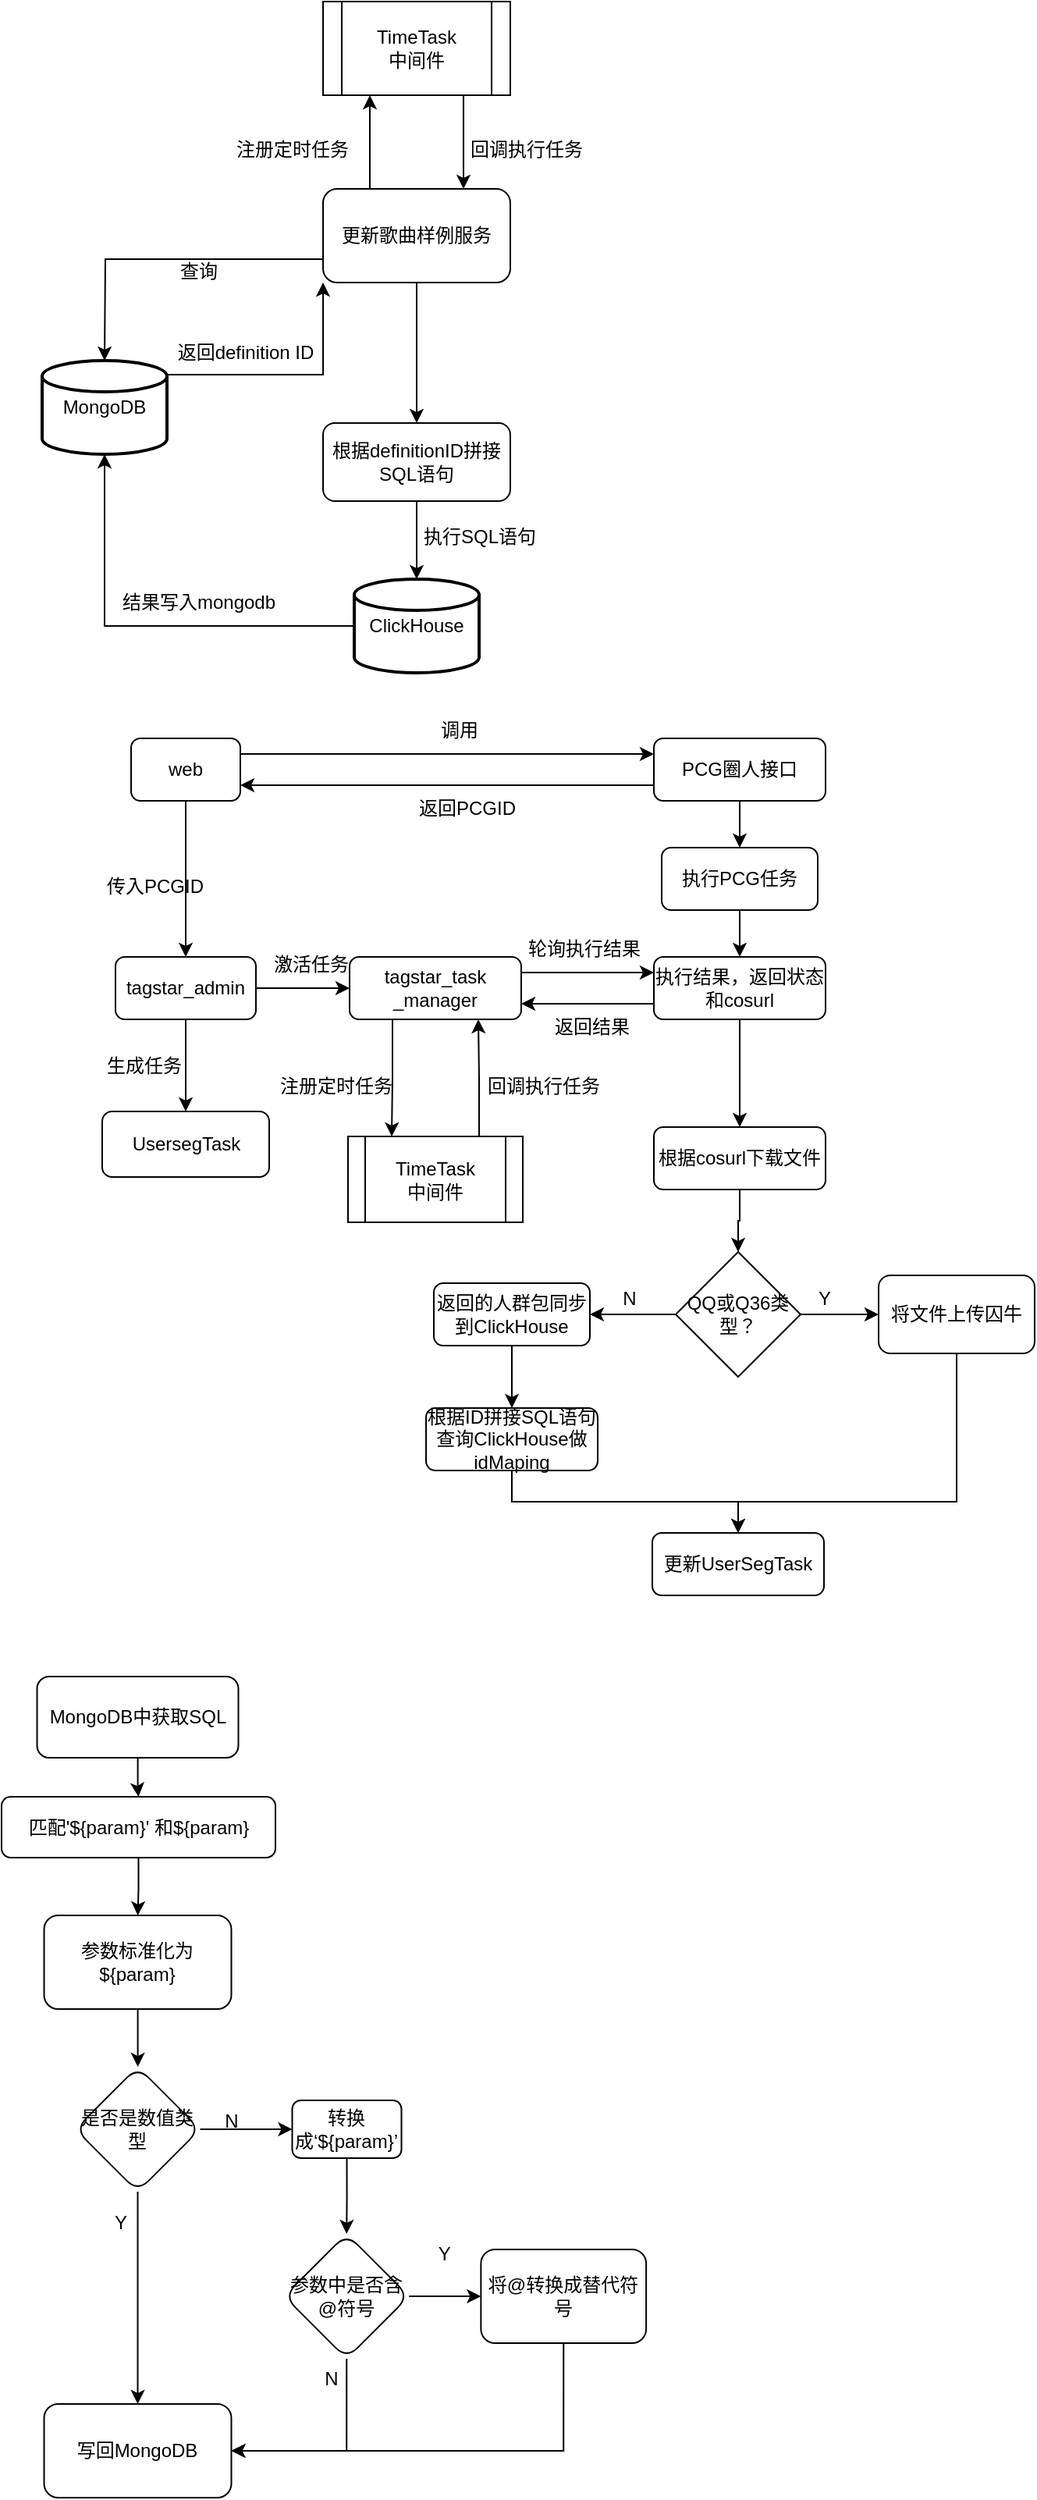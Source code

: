 <mxfile version="21.6.8" type="github">
  <diagram id="C5RBs43oDa-KdzZeNtuy" name="Page-1">
    <mxGraphModel dx="1226" dy="701" grid="0" gridSize="10" guides="1" tooltips="1" connect="1" arrows="1" fold="1" page="1" pageScale="1" pageWidth="827" pageHeight="1169" math="0" shadow="0">
      <root>
        <mxCell id="WIyWlLk6GJQsqaUBKTNV-0" />
        <mxCell id="WIyWlLk6GJQsqaUBKTNV-1" parent="WIyWlLk6GJQsqaUBKTNV-0" />
        <mxCell id="8JC7e0HLMWZrdcBbCA8E-17" style="edgeStyle=orthogonalEdgeStyle;rounded=0;orthogonalLoop=1;jettySize=auto;html=1;exitX=0.25;exitY=0;exitDx=0;exitDy=0;entryX=0.25;entryY=1;entryDx=0;entryDy=0;" parent="WIyWlLk6GJQsqaUBKTNV-1" source="8JC7e0HLMWZrdcBbCA8E-4" target="8JC7e0HLMWZrdcBbCA8E-16" edge="1">
          <mxGeometry relative="1" as="geometry" />
        </mxCell>
        <mxCell id="8JC7e0HLMWZrdcBbCA8E-21" style="edgeStyle=orthogonalEdgeStyle;rounded=0;orthogonalLoop=1;jettySize=auto;html=1;exitX=0;exitY=0.75;exitDx=0;exitDy=0;entryX=0.5;entryY=0;entryDx=0;entryDy=0;" parent="WIyWlLk6GJQsqaUBKTNV-1" source="8JC7e0HLMWZrdcBbCA8E-4" edge="1">
          <mxGeometry relative="1" as="geometry">
            <mxPoint x="120" y="350" as="targetPoint" />
          </mxGeometry>
        </mxCell>
        <mxCell id="8JC7e0HLMWZrdcBbCA8E-4" value="更新歌曲样例服务" style="rounded=1;whiteSpace=wrap;html=1;" parent="WIyWlLk6GJQsqaUBKTNV-1" vertex="1">
          <mxGeometry x="260" y="240" width="120" height="60" as="geometry" />
        </mxCell>
        <mxCell id="8JC7e0HLMWZrdcBbCA8E-7" value="查询" style="text;html=1;align=center;verticalAlign=middle;resizable=0;points=[];autosize=1;strokeColor=none;fillColor=none;" parent="WIyWlLk6GJQsqaUBKTNV-1" vertex="1">
          <mxGeometry x="155" y="278" width="50" height="30" as="geometry" />
        </mxCell>
        <mxCell id="8JC7e0HLMWZrdcBbCA8E-9" value="返回definition ID" style="text;html=1;align=center;verticalAlign=middle;resizable=0;points=[];autosize=1;strokeColor=none;fillColor=none;" parent="WIyWlLk6GJQsqaUBKTNV-1" vertex="1">
          <mxGeometry x="155" y="330" width="110" height="30" as="geometry" />
        </mxCell>
        <mxCell id="8JC7e0HLMWZrdcBbCA8E-13" value="" style="endArrow=classic;html=1;rounded=0;exitX=0.5;exitY=1;exitDx=0;exitDy=0;entryX=0.5;entryY=0;entryDx=0;entryDy=0;" parent="WIyWlLk6GJQsqaUBKTNV-1" source="8JC7e0HLMWZrdcBbCA8E-4" target="8JC7e0HLMWZrdcBbCA8E-14" edge="1">
          <mxGeometry width="50" height="50" relative="1" as="geometry">
            <mxPoint x="390" y="390" as="sourcePoint" />
            <mxPoint x="320" y="370" as="targetPoint" />
          </mxGeometry>
        </mxCell>
        <mxCell id="8JC7e0HLMWZrdcBbCA8E-27" style="edgeStyle=orthogonalEdgeStyle;rounded=0;orthogonalLoop=1;jettySize=auto;html=1;exitX=0.5;exitY=1;exitDx=0;exitDy=0;entryX=0.5;entryY=0;entryDx=0;entryDy=0;entryPerimeter=0;" parent="WIyWlLk6GJQsqaUBKTNV-1" source="8JC7e0HLMWZrdcBbCA8E-14" target="8JC7e0HLMWZrdcBbCA8E-24" edge="1">
          <mxGeometry relative="1" as="geometry" />
        </mxCell>
        <mxCell id="8JC7e0HLMWZrdcBbCA8E-14" value="根据definitionID拼接SQL语句" style="rounded=1;whiteSpace=wrap;html=1;" parent="WIyWlLk6GJQsqaUBKTNV-1" vertex="1">
          <mxGeometry x="260" y="390" width="120" height="50" as="geometry" />
        </mxCell>
        <mxCell id="8JC7e0HLMWZrdcBbCA8E-19" style="edgeStyle=orthogonalEdgeStyle;rounded=0;orthogonalLoop=1;jettySize=auto;html=1;exitX=0.75;exitY=1;exitDx=0;exitDy=0;entryX=0.75;entryY=0;entryDx=0;entryDy=0;" parent="WIyWlLk6GJQsqaUBKTNV-1" source="8JC7e0HLMWZrdcBbCA8E-16" target="8JC7e0HLMWZrdcBbCA8E-4" edge="1">
          <mxGeometry relative="1" as="geometry" />
        </mxCell>
        <mxCell id="8JC7e0HLMWZrdcBbCA8E-16" value="TimeTask&lt;br&gt;中间件" style="shape=process;whiteSpace=wrap;html=1;backgroundOutline=1;" parent="WIyWlLk6GJQsqaUBKTNV-1" vertex="1">
          <mxGeometry x="260" y="120" width="120" height="60" as="geometry" />
        </mxCell>
        <mxCell id="8JC7e0HLMWZrdcBbCA8E-18" value="注册定时任务" style="text;html=1;align=center;verticalAlign=middle;resizable=0;points=[];autosize=1;strokeColor=none;fillColor=none;" parent="WIyWlLk6GJQsqaUBKTNV-1" vertex="1">
          <mxGeometry x="190" y="200" width="100" height="30" as="geometry" />
        </mxCell>
        <mxCell id="8JC7e0HLMWZrdcBbCA8E-20" value="回调执行任务" style="text;html=1;align=center;verticalAlign=middle;resizable=0;points=[];autosize=1;strokeColor=none;fillColor=none;" parent="WIyWlLk6GJQsqaUBKTNV-1" vertex="1">
          <mxGeometry x="340" y="200" width="100" height="30" as="geometry" />
        </mxCell>
        <mxCell id="8JC7e0HLMWZrdcBbCA8E-29" style="edgeStyle=orthogonalEdgeStyle;rounded=0;orthogonalLoop=1;jettySize=auto;html=1;exitX=0;exitY=0.5;exitDx=0;exitDy=0;exitPerimeter=0;entryX=0.5;entryY=1;entryDx=0;entryDy=0;entryPerimeter=0;" parent="WIyWlLk6GJQsqaUBKTNV-1" source="8JC7e0HLMWZrdcBbCA8E-24" target="8JC7e0HLMWZrdcBbCA8E-25" edge="1">
          <mxGeometry relative="1" as="geometry" />
        </mxCell>
        <mxCell id="8JC7e0HLMWZrdcBbCA8E-24" value="ClickHouse" style="strokeWidth=2;html=1;shape=mxgraph.flowchart.database;whiteSpace=wrap;" parent="WIyWlLk6GJQsqaUBKTNV-1" vertex="1">
          <mxGeometry x="280" y="490" width="80" height="60" as="geometry" />
        </mxCell>
        <mxCell id="8JC7e0HLMWZrdcBbCA8E-26" style="edgeStyle=orthogonalEdgeStyle;rounded=0;orthogonalLoop=1;jettySize=auto;html=1;exitX=1;exitY=0.15;exitDx=0;exitDy=0;exitPerimeter=0;entryX=0;entryY=1;entryDx=0;entryDy=0;" parent="WIyWlLk6GJQsqaUBKTNV-1" source="8JC7e0HLMWZrdcBbCA8E-25" target="8JC7e0HLMWZrdcBbCA8E-4" edge="1">
          <mxGeometry relative="1" as="geometry" />
        </mxCell>
        <mxCell id="8JC7e0HLMWZrdcBbCA8E-25" value="MongoDB" style="strokeWidth=2;html=1;shape=mxgraph.flowchart.database;whiteSpace=wrap;" parent="WIyWlLk6GJQsqaUBKTNV-1" vertex="1">
          <mxGeometry x="80" y="350" width="80" height="60" as="geometry" />
        </mxCell>
        <mxCell id="8JC7e0HLMWZrdcBbCA8E-28" value="执行SQL语句" style="text;html=1;align=center;verticalAlign=middle;resizable=0;points=[];autosize=1;strokeColor=none;fillColor=none;" parent="WIyWlLk6GJQsqaUBKTNV-1" vertex="1">
          <mxGeometry x="310" y="448" width="100" height="30" as="geometry" />
        </mxCell>
        <mxCell id="8JC7e0HLMWZrdcBbCA8E-30" value="结果写入mongodb" style="text;html=1;align=center;verticalAlign=middle;resizable=0;points=[];autosize=1;strokeColor=none;fillColor=none;" parent="WIyWlLk6GJQsqaUBKTNV-1" vertex="1">
          <mxGeometry x="120" y="490" width="120" height="30" as="geometry" />
        </mxCell>
        <mxCell id="8JC7e0HLMWZrdcBbCA8E-38" style="rounded=0;orthogonalLoop=1;jettySize=auto;html=1;exitX=1;exitY=0.25;exitDx=0;exitDy=0;entryX=0;entryY=0.25;entryDx=0;entryDy=0;" parent="WIyWlLk6GJQsqaUBKTNV-1" source="8JC7e0HLMWZrdcBbCA8E-31" target="8JC7e0HLMWZrdcBbCA8E-32" edge="1">
          <mxGeometry relative="1" as="geometry" />
        </mxCell>
        <mxCell id="8JC7e0HLMWZrdcBbCA8E-70" style="edgeStyle=orthogonalEdgeStyle;rounded=0;orthogonalLoop=1;jettySize=auto;html=1;exitX=0.5;exitY=1;exitDx=0;exitDy=0;entryX=0.5;entryY=0;entryDx=0;entryDy=0;" parent="WIyWlLk6GJQsqaUBKTNV-1" source="8JC7e0HLMWZrdcBbCA8E-31" target="8JC7e0HLMWZrdcBbCA8E-50" edge="1">
          <mxGeometry relative="1" as="geometry" />
        </mxCell>
        <mxCell id="8JC7e0HLMWZrdcBbCA8E-31" value="web" style="rounded=1;whiteSpace=wrap;html=1;" parent="WIyWlLk6GJQsqaUBKTNV-1" vertex="1">
          <mxGeometry x="137" y="592" width="70" height="40" as="geometry" />
        </mxCell>
        <mxCell id="8JC7e0HLMWZrdcBbCA8E-40" style="rounded=0;orthogonalLoop=1;jettySize=auto;html=1;exitX=0;exitY=0.75;exitDx=0;exitDy=0;entryX=1;entryY=0.75;entryDx=0;entryDy=0;" parent="WIyWlLk6GJQsqaUBKTNV-1" source="8JC7e0HLMWZrdcBbCA8E-32" target="8JC7e0HLMWZrdcBbCA8E-31" edge="1">
          <mxGeometry relative="1" as="geometry" />
        </mxCell>
        <mxCell id="8JC7e0HLMWZrdcBbCA8E-69" style="edgeStyle=orthogonalEdgeStyle;rounded=0;orthogonalLoop=1;jettySize=auto;html=1;exitX=0.5;exitY=1;exitDx=0;exitDy=0;" parent="WIyWlLk6GJQsqaUBKTNV-1" source="8JC7e0HLMWZrdcBbCA8E-32" target="8JC7e0HLMWZrdcBbCA8E-46" edge="1">
          <mxGeometry relative="1" as="geometry" />
        </mxCell>
        <mxCell id="8JC7e0HLMWZrdcBbCA8E-32" value="PCG圈人接口" style="whiteSpace=wrap;html=1;rounded=1;" parent="WIyWlLk6GJQsqaUBKTNV-1" vertex="1">
          <mxGeometry x="472" y="592" width="110" height="40" as="geometry" />
        </mxCell>
        <mxCell id="8JC7e0HLMWZrdcBbCA8E-36" value="" style="endArrow=classic;html=1;rounded=0;entryX=0;entryY=0.5;entryDx=0;entryDy=0;edgeStyle=orthogonalEdgeStyle;strokeColor=none;" parent="WIyWlLk6GJQsqaUBKTNV-1" source="8JC7e0HLMWZrdcBbCA8E-41" target="8JC7e0HLMWZrdcBbCA8E-32" edge="1">
          <mxGeometry width="50" height="50" relative="1" as="geometry">
            <mxPoint x="167" y="762" as="sourcePoint" />
            <mxPoint x="217" y="712" as="targetPoint" />
          </mxGeometry>
        </mxCell>
        <mxCell id="8JC7e0HLMWZrdcBbCA8E-39" value="调用" style="text;html=1;align=center;verticalAlign=middle;resizable=0;points=[];autosize=1;strokeColor=none;fillColor=none;" parent="WIyWlLk6GJQsqaUBKTNV-1" vertex="1">
          <mxGeometry x="322" y="572" width="50" height="30" as="geometry" />
        </mxCell>
        <mxCell id="8JC7e0HLMWZrdcBbCA8E-42" value="" style="endArrow=classic;html=1;rounded=0;entryX=0;entryY=0.5;entryDx=0;entryDy=0;edgeStyle=orthogonalEdgeStyle;strokeColor=none;" parent="WIyWlLk6GJQsqaUBKTNV-1" source="8JC7e0HLMWZrdcBbCA8E-50" target="8JC7e0HLMWZrdcBbCA8E-41" edge="1">
          <mxGeometry width="50" height="50" relative="1" as="geometry">
            <mxPoint x="167" y="722" as="sourcePoint" />
            <mxPoint x="307" y="652" as="targetPoint" />
          </mxGeometry>
        </mxCell>
        <mxCell id="8JC7e0HLMWZrdcBbCA8E-41" value="返回PCGID" style="text;html=1;align=center;verticalAlign=middle;resizable=0;points=[];autosize=1;strokeColor=none;fillColor=none;" parent="WIyWlLk6GJQsqaUBKTNV-1" vertex="1">
          <mxGeometry x="307" y="622" width="90" height="30" as="geometry" />
        </mxCell>
        <mxCell id="8JC7e0HLMWZrdcBbCA8E-49" style="edgeStyle=orthogonalEdgeStyle;rounded=0;orthogonalLoop=1;jettySize=auto;html=1;exitX=0.5;exitY=1;exitDx=0;exitDy=0;entryX=0.5;entryY=0;entryDx=0;entryDy=0;" parent="WIyWlLk6GJQsqaUBKTNV-1" source="8JC7e0HLMWZrdcBbCA8E-46" target="8JC7e0HLMWZrdcBbCA8E-48" edge="1">
          <mxGeometry relative="1" as="geometry" />
        </mxCell>
        <mxCell id="8JC7e0HLMWZrdcBbCA8E-46" value="执行PCG任务" style="rounded=1;whiteSpace=wrap;html=1;" parent="WIyWlLk6GJQsqaUBKTNV-1" vertex="1">
          <mxGeometry x="477" y="662" width="100" height="40" as="geometry" />
        </mxCell>
        <mxCell id="8JC7e0HLMWZrdcBbCA8E-76" style="edgeStyle=orthogonalEdgeStyle;rounded=0;orthogonalLoop=1;jettySize=auto;html=1;exitX=0;exitY=0.75;exitDx=0;exitDy=0;entryX=1;entryY=0.75;entryDx=0;entryDy=0;" parent="WIyWlLk6GJQsqaUBKTNV-1" source="8JC7e0HLMWZrdcBbCA8E-48" target="8JC7e0HLMWZrdcBbCA8E-53" edge="1">
          <mxGeometry relative="1" as="geometry" />
        </mxCell>
        <mxCell id="t5JgcVIFUF7xjSa_ovdr-1" style="edgeStyle=orthogonalEdgeStyle;rounded=0;orthogonalLoop=1;jettySize=auto;html=1;exitX=0.5;exitY=1;exitDx=0;exitDy=0;entryX=0.5;entryY=0;entryDx=0;entryDy=0;" edge="1" parent="WIyWlLk6GJQsqaUBKTNV-1" source="8JC7e0HLMWZrdcBbCA8E-48" target="8JC7e0HLMWZrdcBbCA8E-58">
          <mxGeometry relative="1" as="geometry" />
        </mxCell>
        <mxCell id="8JC7e0HLMWZrdcBbCA8E-48" value="执行结果，返回状态和cosurl" style="rounded=1;whiteSpace=wrap;html=1;" parent="WIyWlLk6GJQsqaUBKTNV-1" vertex="1">
          <mxGeometry x="472" y="732" width="110" height="40" as="geometry" />
        </mxCell>
        <mxCell id="8JC7e0HLMWZrdcBbCA8E-52" value="传入PCGID" style="text;html=1;align=center;verticalAlign=middle;resizable=0;points=[];autosize=1;strokeColor=none;fillColor=none;" parent="WIyWlLk6GJQsqaUBKTNV-1" vertex="1">
          <mxGeometry x="107" y="672" width="90" height="30" as="geometry" />
        </mxCell>
        <mxCell id="8JC7e0HLMWZrdcBbCA8E-73" style="edgeStyle=orthogonalEdgeStyle;rounded=0;orthogonalLoop=1;jettySize=auto;html=1;exitX=1;exitY=0.25;exitDx=0;exitDy=0;entryX=0;entryY=0.25;entryDx=0;entryDy=0;" parent="WIyWlLk6GJQsqaUBKTNV-1" source="8JC7e0HLMWZrdcBbCA8E-53" target="8JC7e0HLMWZrdcBbCA8E-48" edge="1">
          <mxGeometry relative="1" as="geometry" />
        </mxCell>
        <mxCell id="t5JgcVIFUF7xjSa_ovdr-4" style="rounded=0;orthogonalLoop=1;jettySize=auto;html=1;exitX=0.25;exitY=1;exitDx=0;exitDy=0;entryX=0.25;entryY=0;entryDx=0;entryDy=0;edgeStyle=orthogonalEdgeStyle;" edge="1" parent="WIyWlLk6GJQsqaUBKTNV-1" source="8JC7e0HLMWZrdcBbCA8E-53" target="t5JgcVIFUF7xjSa_ovdr-3">
          <mxGeometry relative="1" as="geometry" />
        </mxCell>
        <mxCell id="8JC7e0HLMWZrdcBbCA8E-53" value="tagstar_task&lt;br&gt;_manager" style="rounded=1;whiteSpace=wrap;html=1;" parent="WIyWlLk6GJQsqaUBKTNV-1" vertex="1">
          <mxGeometry x="277" y="732" width="110" height="40" as="geometry" />
        </mxCell>
        <mxCell id="8JC7e0HLMWZrdcBbCA8E-55" value="激活任务" style="text;html=1;align=center;verticalAlign=middle;resizable=0;points=[];autosize=1;strokeColor=none;fillColor=none;" parent="WIyWlLk6GJQsqaUBKTNV-1" vertex="1">
          <mxGeometry x="217" y="722" width="70" height="30" as="geometry" />
        </mxCell>
        <mxCell id="8JC7e0HLMWZrdcBbCA8E-57" value="轮询执行结果" style="text;html=1;align=center;verticalAlign=middle;resizable=0;points=[];autosize=1;strokeColor=none;fillColor=none;" parent="WIyWlLk6GJQsqaUBKTNV-1" vertex="1">
          <mxGeometry x="377" y="712" width="100" height="30" as="geometry" />
        </mxCell>
        <mxCell id="8JC7e0HLMWZrdcBbCA8E-64" value="" style="edgeStyle=orthogonalEdgeStyle;rounded=0;orthogonalLoop=1;jettySize=auto;html=1;" parent="WIyWlLk6GJQsqaUBKTNV-1" source="8JC7e0HLMWZrdcBbCA8E-58" target="8JC7e0HLMWZrdcBbCA8E-63" edge="1">
          <mxGeometry relative="1" as="geometry" />
        </mxCell>
        <mxCell id="8JC7e0HLMWZrdcBbCA8E-58" value="根据cosurl下载文件" style="rounded=1;whiteSpace=wrap;html=1;" parent="WIyWlLk6GJQsqaUBKTNV-1" vertex="1">
          <mxGeometry x="472" y="841" width="110" height="40" as="geometry" />
        </mxCell>
        <mxCell id="8JC7e0HLMWZrdcBbCA8E-61" value="返回结果" style="text;html=1;align=center;verticalAlign=middle;resizable=0;points=[];autosize=1;strokeColor=none;fillColor=none;" parent="WIyWlLk6GJQsqaUBKTNV-1" vertex="1">
          <mxGeometry x="397" y="762" width="70" height="30" as="geometry" />
        </mxCell>
        <mxCell id="8JC7e0HLMWZrdcBbCA8E-66" style="edgeStyle=orthogonalEdgeStyle;rounded=0;orthogonalLoop=1;jettySize=auto;html=1;exitX=1;exitY=0.5;exitDx=0;exitDy=0;entryX=0;entryY=0.5;entryDx=0;entryDy=0;" parent="WIyWlLk6GJQsqaUBKTNV-1" source="8JC7e0HLMWZrdcBbCA8E-63" target="8JC7e0HLMWZrdcBbCA8E-65" edge="1">
          <mxGeometry relative="1" as="geometry" />
        </mxCell>
        <mxCell id="8JC7e0HLMWZrdcBbCA8E-84" style="edgeStyle=orthogonalEdgeStyle;rounded=0;orthogonalLoop=1;jettySize=auto;html=1;exitX=0;exitY=0.5;exitDx=0;exitDy=0;entryX=1;entryY=0.5;entryDx=0;entryDy=0;" parent="WIyWlLk6GJQsqaUBKTNV-1" source="8JC7e0HLMWZrdcBbCA8E-63" target="8JC7e0HLMWZrdcBbCA8E-77" edge="1">
          <mxGeometry relative="1" as="geometry" />
        </mxCell>
        <mxCell id="8JC7e0HLMWZrdcBbCA8E-63" value="QQ或Q36类型？" style="rhombus;whiteSpace=wrap;html=1;" parent="WIyWlLk6GJQsqaUBKTNV-1" vertex="1">
          <mxGeometry x="486" y="921" width="80" height="80" as="geometry" />
        </mxCell>
        <mxCell id="8JC7e0HLMWZrdcBbCA8E-86" style="edgeStyle=orthogonalEdgeStyle;rounded=0;orthogonalLoop=1;jettySize=auto;html=1;exitX=0.5;exitY=1;exitDx=0;exitDy=0;entryX=0.5;entryY=0;entryDx=0;entryDy=0;" parent="WIyWlLk6GJQsqaUBKTNV-1" source="8JC7e0HLMWZrdcBbCA8E-65" target="8JC7e0HLMWZrdcBbCA8E-82" edge="1">
          <mxGeometry relative="1" as="geometry">
            <Array as="points">
              <mxPoint x="666" y="1081" />
              <mxPoint x="526" y="1081" />
            </Array>
          </mxGeometry>
        </mxCell>
        <mxCell id="8JC7e0HLMWZrdcBbCA8E-65" value="将文件上传囚牛" style="rounded=1;whiteSpace=wrap;html=1;" parent="WIyWlLk6GJQsqaUBKTNV-1" vertex="1">
          <mxGeometry x="616" y="936" width="100" height="50" as="geometry" />
        </mxCell>
        <mxCell id="8JC7e0HLMWZrdcBbCA8E-67" value="Y" style="text;html=1;align=center;verticalAlign=middle;resizable=0;points=[];autosize=1;strokeColor=none;fillColor=none;" parent="WIyWlLk6GJQsqaUBKTNV-1" vertex="1">
          <mxGeometry x="566" y="936" width="30" height="30" as="geometry" />
        </mxCell>
        <mxCell id="8JC7e0HLMWZrdcBbCA8E-71" value="" style="endArrow=classic;html=1;rounded=0;entryX=0;entryY=0.5;entryDx=0;entryDy=0;edgeStyle=orthogonalEdgeStyle;strokeColor=none;" parent="WIyWlLk6GJQsqaUBKTNV-1" target="8JC7e0HLMWZrdcBbCA8E-50" edge="1">
          <mxGeometry width="50" height="50" relative="1" as="geometry">
            <mxPoint x="147" y="722" as="sourcePoint" />
            <mxPoint x="287" y="597" as="targetPoint" />
          </mxGeometry>
        </mxCell>
        <mxCell id="8JC7e0HLMWZrdcBbCA8E-72" style="edgeStyle=orthogonalEdgeStyle;rounded=0;orthogonalLoop=1;jettySize=auto;html=1;exitX=1;exitY=0.5;exitDx=0;exitDy=0;entryX=0;entryY=0.5;entryDx=0;entryDy=0;" parent="WIyWlLk6GJQsqaUBKTNV-1" source="8JC7e0HLMWZrdcBbCA8E-50" target="8JC7e0HLMWZrdcBbCA8E-53" edge="1">
          <mxGeometry relative="1" as="geometry" />
        </mxCell>
        <mxCell id="t5JgcVIFUF7xjSa_ovdr-39" value="" style="edgeStyle=orthogonalEdgeStyle;rounded=0;orthogonalLoop=1;jettySize=auto;html=1;" edge="1" parent="WIyWlLk6GJQsqaUBKTNV-1" source="8JC7e0HLMWZrdcBbCA8E-50" target="t5JgcVIFUF7xjSa_ovdr-38">
          <mxGeometry relative="1" as="geometry" />
        </mxCell>
        <mxCell id="8JC7e0HLMWZrdcBbCA8E-50" value="tagstar_admin" style="rounded=1;whiteSpace=wrap;html=1;" parent="WIyWlLk6GJQsqaUBKTNV-1" vertex="1">
          <mxGeometry x="127" y="732" width="90" height="40" as="geometry" />
        </mxCell>
        <mxCell id="8JC7e0HLMWZrdcBbCA8E-81" style="edgeStyle=orthogonalEdgeStyle;rounded=0;orthogonalLoop=1;jettySize=auto;html=1;exitX=0.5;exitY=1;exitDx=0;exitDy=0;entryX=0.5;entryY=0;entryDx=0;entryDy=0;" parent="WIyWlLk6GJQsqaUBKTNV-1" source="8JC7e0HLMWZrdcBbCA8E-77" target="8JC7e0HLMWZrdcBbCA8E-80" edge="1">
          <mxGeometry relative="1" as="geometry" />
        </mxCell>
        <mxCell id="8JC7e0HLMWZrdcBbCA8E-77" value="返回的人群包同步到ClickHouse" style="rounded=1;whiteSpace=wrap;html=1;" parent="WIyWlLk6GJQsqaUBKTNV-1" vertex="1">
          <mxGeometry x="331" y="941" width="100" height="40" as="geometry" />
        </mxCell>
        <mxCell id="8JC7e0HLMWZrdcBbCA8E-83" style="edgeStyle=orthogonalEdgeStyle;rounded=0;orthogonalLoop=1;jettySize=auto;html=1;exitX=0.5;exitY=1;exitDx=0;exitDy=0;" parent="WIyWlLk6GJQsqaUBKTNV-1" source="8JC7e0HLMWZrdcBbCA8E-80" target="8JC7e0HLMWZrdcBbCA8E-82" edge="1">
          <mxGeometry relative="1" as="geometry" />
        </mxCell>
        <mxCell id="8JC7e0HLMWZrdcBbCA8E-80" value="根据ID拼接SQL语句查询ClickHouse做idMaping" style="rounded=1;whiteSpace=wrap;html=1;" parent="WIyWlLk6GJQsqaUBKTNV-1" vertex="1">
          <mxGeometry x="326" y="1021" width="110" height="40" as="geometry" />
        </mxCell>
        <mxCell id="8JC7e0HLMWZrdcBbCA8E-82" value="更新UserSegTask" style="rounded=1;whiteSpace=wrap;html=1;" parent="WIyWlLk6GJQsqaUBKTNV-1" vertex="1">
          <mxGeometry x="471" y="1101" width="110" height="40" as="geometry" />
        </mxCell>
        <mxCell id="8JC7e0HLMWZrdcBbCA8E-85" value="N" style="text;html=1;align=center;verticalAlign=middle;resizable=0;points=[];autosize=1;strokeColor=none;fillColor=none;" parent="WIyWlLk6GJQsqaUBKTNV-1" vertex="1">
          <mxGeometry x="441" y="936" width="30" height="30" as="geometry" />
        </mxCell>
        <mxCell id="t5JgcVIFUF7xjSa_ovdr-5" style="edgeStyle=orthogonalEdgeStyle;rounded=0;orthogonalLoop=1;jettySize=auto;html=1;exitX=0.75;exitY=0;exitDx=0;exitDy=0;entryX=0.75;entryY=1;entryDx=0;entryDy=0;" edge="1" parent="WIyWlLk6GJQsqaUBKTNV-1" source="t5JgcVIFUF7xjSa_ovdr-3" target="8JC7e0HLMWZrdcBbCA8E-53">
          <mxGeometry relative="1" as="geometry" />
        </mxCell>
        <mxCell id="t5JgcVIFUF7xjSa_ovdr-3" value="TimeTask&lt;br&gt;中间件" style="shape=process;whiteSpace=wrap;html=1;backgroundOutline=1;" vertex="1" parent="WIyWlLk6GJQsqaUBKTNV-1">
          <mxGeometry x="276" y="847" width="112" height="55" as="geometry" />
        </mxCell>
        <mxCell id="t5JgcVIFUF7xjSa_ovdr-6" value="注册定时任务" style="text;html=1;align=center;verticalAlign=middle;resizable=0;points=[];autosize=1;strokeColor=none;fillColor=none;" vertex="1" parent="WIyWlLk6GJQsqaUBKTNV-1">
          <mxGeometry x="223" y="802" width="90" height="26" as="geometry" />
        </mxCell>
        <mxCell id="t5JgcVIFUF7xjSa_ovdr-7" value="回调执行任务" style="text;html=1;align=center;verticalAlign=middle;resizable=0;points=[];autosize=1;strokeColor=none;fillColor=none;" vertex="1" parent="WIyWlLk6GJQsqaUBKTNV-1">
          <mxGeometry x="356" y="802" width="90" height="26" as="geometry" />
        </mxCell>
        <mxCell id="t5JgcVIFUF7xjSa_ovdr-10" value="" style="edgeStyle=orthogonalEdgeStyle;rounded=0;orthogonalLoop=1;jettySize=auto;html=1;" edge="1" parent="WIyWlLk6GJQsqaUBKTNV-1" source="t5JgcVIFUF7xjSa_ovdr-8" target="t5JgcVIFUF7xjSa_ovdr-9">
          <mxGeometry relative="1" as="geometry" />
        </mxCell>
        <mxCell id="t5JgcVIFUF7xjSa_ovdr-8" value="MongoDB中获取SQL" style="rounded=1;whiteSpace=wrap;html=1;" vertex="1" parent="WIyWlLk6GJQsqaUBKTNV-1">
          <mxGeometry x="76.75" y="1193" width="129" height="52" as="geometry" />
        </mxCell>
        <mxCell id="t5JgcVIFUF7xjSa_ovdr-12" value="" style="edgeStyle=orthogonalEdgeStyle;rounded=0;orthogonalLoop=1;jettySize=auto;html=1;" edge="1" parent="WIyWlLk6GJQsqaUBKTNV-1" source="t5JgcVIFUF7xjSa_ovdr-9" target="t5JgcVIFUF7xjSa_ovdr-11">
          <mxGeometry relative="1" as="geometry" />
        </mxCell>
        <mxCell id="t5JgcVIFUF7xjSa_ovdr-9" value="匹配&#39;${param}&#39; 和${param}" style="whiteSpace=wrap;html=1;rounded=1;" vertex="1" parent="WIyWlLk6GJQsqaUBKTNV-1">
          <mxGeometry x="54" y="1270" width="175.5" height="39" as="geometry" />
        </mxCell>
        <mxCell id="t5JgcVIFUF7xjSa_ovdr-14" value="" style="edgeStyle=orthogonalEdgeStyle;rounded=0;orthogonalLoop=1;jettySize=auto;html=1;" edge="1" parent="WIyWlLk6GJQsqaUBKTNV-1" source="t5JgcVIFUF7xjSa_ovdr-11" target="t5JgcVIFUF7xjSa_ovdr-13">
          <mxGeometry relative="1" as="geometry" />
        </mxCell>
        <mxCell id="t5JgcVIFUF7xjSa_ovdr-11" value="参数标准化为${param}" style="whiteSpace=wrap;html=1;rounded=1;" vertex="1" parent="WIyWlLk6GJQsqaUBKTNV-1">
          <mxGeometry x="81.25" y="1346" width="120" height="60" as="geometry" />
        </mxCell>
        <mxCell id="t5JgcVIFUF7xjSa_ovdr-16" value="" style="edgeStyle=orthogonalEdgeStyle;rounded=0;orthogonalLoop=1;jettySize=auto;html=1;" edge="1" parent="WIyWlLk6GJQsqaUBKTNV-1" source="t5JgcVIFUF7xjSa_ovdr-13" target="t5JgcVIFUF7xjSa_ovdr-15">
          <mxGeometry relative="1" as="geometry" />
        </mxCell>
        <mxCell id="t5JgcVIFUF7xjSa_ovdr-19" value="" style="edgeStyle=orthogonalEdgeStyle;rounded=0;orthogonalLoop=1;jettySize=auto;html=1;" edge="1" parent="WIyWlLk6GJQsqaUBKTNV-1" source="t5JgcVIFUF7xjSa_ovdr-13" target="t5JgcVIFUF7xjSa_ovdr-18">
          <mxGeometry relative="1" as="geometry" />
        </mxCell>
        <mxCell id="t5JgcVIFUF7xjSa_ovdr-13" value="是否是数值类型" style="rhombus;whiteSpace=wrap;html=1;rounded=1;" vertex="1" parent="WIyWlLk6GJQsqaUBKTNV-1">
          <mxGeometry x="101.25" y="1443" width="80" height="80" as="geometry" />
        </mxCell>
        <mxCell id="t5JgcVIFUF7xjSa_ovdr-37" style="edgeStyle=orthogonalEdgeStyle;rounded=0;orthogonalLoop=1;jettySize=auto;html=1;exitX=0.5;exitY=1;exitDx=0;exitDy=0;entryX=0.5;entryY=0;entryDx=0;entryDy=0;" edge="1" parent="WIyWlLk6GJQsqaUBKTNV-1" source="t5JgcVIFUF7xjSa_ovdr-15" target="t5JgcVIFUF7xjSa_ovdr-22">
          <mxGeometry relative="1" as="geometry" />
        </mxCell>
        <mxCell id="t5JgcVIFUF7xjSa_ovdr-15" value="转换成‘${param}’" style="whiteSpace=wrap;html=1;rounded=1;" vertex="1" parent="WIyWlLk6GJQsqaUBKTNV-1">
          <mxGeometry x="240.25" y="1464.5" width="70" height="37" as="geometry" />
        </mxCell>
        <mxCell id="t5JgcVIFUF7xjSa_ovdr-17" value="N" style="text;html=1;align=center;verticalAlign=middle;resizable=0;points=[];autosize=1;strokeColor=none;fillColor=none;" vertex="1" parent="WIyWlLk6GJQsqaUBKTNV-1">
          <mxGeometry x="187.25" y="1465" width="27" height="26" as="geometry" />
        </mxCell>
        <mxCell id="t5JgcVIFUF7xjSa_ovdr-18" value="写回MongoDB" style="whiteSpace=wrap;html=1;rounded=1;" vertex="1" parent="WIyWlLk6GJQsqaUBKTNV-1">
          <mxGeometry x="81.25" y="1659" width="120" height="60" as="geometry" />
        </mxCell>
        <mxCell id="t5JgcVIFUF7xjSa_ovdr-20" value="Y" style="text;html=1;align=center;verticalAlign=middle;resizable=0;points=[];autosize=1;strokeColor=none;fillColor=none;" vertex="1" parent="WIyWlLk6GJQsqaUBKTNV-1">
          <mxGeometry x="117.25" y="1530" width="26" height="26" as="geometry" />
        </mxCell>
        <mxCell id="t5JgcVIFUF7xjSa_ovdr-25" value="" style="edgeStyle=orthogonalEdgeStyle;rounded=0;orthogonalLoop=1;jettySize=auto;html=1;" edge="1" parent="WIyWlLk6GJQsqaUBKTNV-1" source="t5JgcVIFUF7xjSa_ovdr-22" target="t5JgcVIFUF7xjSa_ovdr-24">
          <mxGeometry relative="1" as="geometry" />
        </mxCell>
        <mxCell id="t5JgcVIFUF7xjSa_ovdr-35" style="edgeStyle=orthogonalEdgeStyle;rounded=0;orthogonalLoop=1;jettySize=auto;html=1;exitX=0.5;exitY=1;exitDx=0;exitDy=0;entryX=1;entryY=0.5;entryDx=0;entryDy=0;" edge="1" parent="WIyWlLk6GJQsqaUBKTNV-1" source="t5JgcVIFUF7xjSa_ovdr-22" target="t5JgcVIFUF7xjSa_ovdr-18">
          <mxGeometry relative="1" as="geometry" />
        </mxCell>
        <mxCell id="t5JgcVIFUF7xjSa_ovdr-22" value="参数中是否含@符号" style="rhombus;whiteSpace=wrap;html=1;rounded=1;" vertex="1" parent="WIyWlLk6GJQsqaUBKTNV-1">
          <mxGeometry x="235.12" y="1550" width="80" height="80" as="geometry" />
        </mxCell>
        <mxCell id="t5JgcVIFUF7xjSa_ovdr-34" style="edgeStyle=orthogonalEdgeStyle;rounded=0;orthogonalLoop=1;jettySize=auto;html=1;exitX=0.5;exitY=1;exitDx=0;exitDy=0;entryX=1;entryY=0.5;entryDx=0;entryDy=0;" edge="1" parent="WIyWlLk6GJQsqaUBKTNV-1" source="t5JgcVIFUF7xjSa_ovdr-24" target="t5JgcVIFUF7xjSa_ovdr-18">
          <mxGeometry relative="1" as="geometry" />
        </mxCell>
        <mxCell id="t5JgcVIFUF7xjSa_ovdr-24" value="将@转换成替代符号" style="whiteSpace=wrap;html=1;rounded=1;" vertex="1" parent="WIyWlLk6GJQsqaUBKTNV-1">
          <mxGeometry x="361.19" y="1560" width="105.87" height="60" as="geometry" />
        </mxCell>
        <mxCell id="t5JgcVIFUF7xjSa_ovdr-26" value="Y&amp;nbsp;" style="text;html=1;align=center;verticalAlign=middle;resizable=0;points=[];autosize=1;strokeColor=none;fillColor=none;" vertex="1" parent="WIyWlLk6GJQsqaUBKTNV-1">
          <mxGeometry x="324.99" y="1550" width="29" height="26" as="geometry" />
        </mxCell>
        <mxCell id="t5JgcVIFUF7xjSa_ovdr-36" value="N" style="text;html=1;align=center;verticalAlign=middle;resizable=0;points=[];autosize=1;strokeColor=none;fillColor=none;" vertex="1" parent="WIyWlLk6GJQsqaUBKTNV-1">
          <mxGeometry x="251.12" y="1630" width="27" height="26" as="geometry" />
        </mxCell>
        <mxCell id="t5JgcVIFUF7xjSa_ovdr-38" value="UsersegTask" style="whiteSpace=wrap;html=1;rounded=1;" vertex="1" parent="WIyWlLk6GJQsqaUBKTNV-1">
          <mxGeometry x="118.5" y="831" width="107" height="42" as="geometry" />
        </mxCell>
        <mxCell id="t5JgcVIFUF7xjSa_ovdr-40" value="生成任务" style="text;html=1;align=center;verticalAlign=middle;resizable=0;points=[];autosize=1;strokeColor=none;fillColor=none;" vertex="1" parent="WIyWlLk6GJQsqaUBKTNV-1">
          <mxGeometry x="112" y="789" width="66" height="26" as="geometry" />
        </mxCell>
      </root>
    </mxGraphModel>
  </diagram>
</mxfile>
